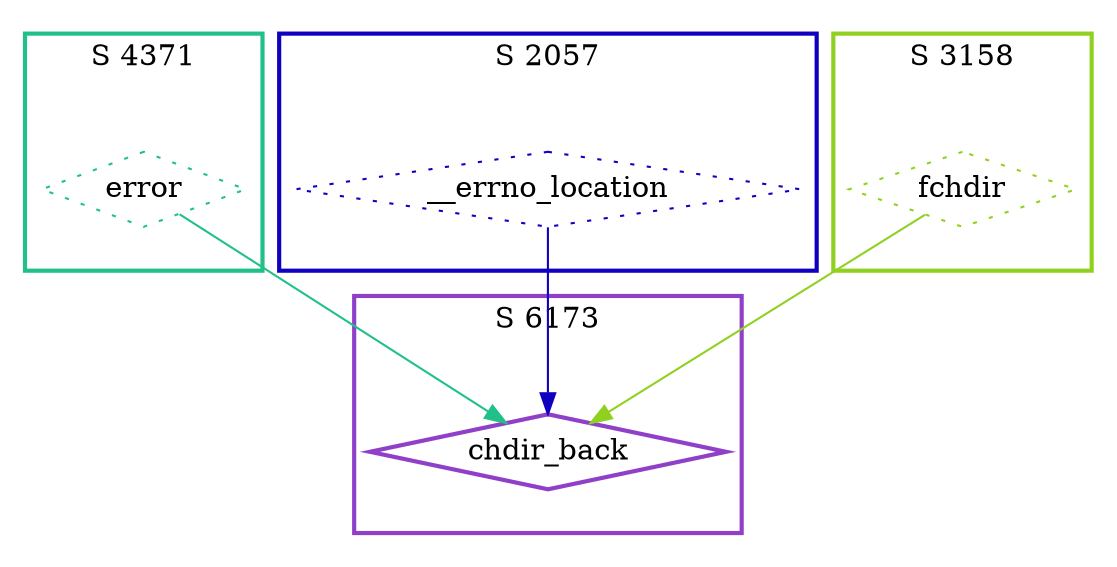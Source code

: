 digraph G {
  ratio=0.500000;
  "UV error (4371)" [shape=diamond, label="error", color="#20C088",
                     style=dotted];
  "UV __errno_location (2057)" [shape=diamond, label="__errno_location",
                                color="#1000C0", style=dotted];
  "UV fchdir (3158)" [shape=diamond, label="fchdir", color="#90D020",
                      style=dotted];
  "UV chdir_back (6173)" [shape=diamond, label="chdir_back", color="#9040C8",
                          style=bold];
  
  subgraph cluster_2057 { label="S 2057";
    color="#1000C0";
    style=bold;
    "UV __errno_location (2057)"; };
  subgraph cluster_4371 { label="S 4371";
    color="#20C088";
    style=bold;
    "UV error (4371)"; };
  subgraph cluster_3158 { label="S 3158";
    color="#90D020";
    style=bold;
    "UV fchdir (3158)"; };
  subgraph cluster_6173 { label="S 6173";
    color="#9040C8";
    style=bold;
    "UV chdir_back (6173)"; };
  
  "UV error (4371)" -> "UV chdir_back (6173)" [color="#20C088"];
  "UV __errno_location (2057)" -> "UV chdir_back (6173)" [color="#1000C0"];
  "UV fchdir (3158)" -> "UV chdir_back (6173)" [color="#90D020"];
  
  }
